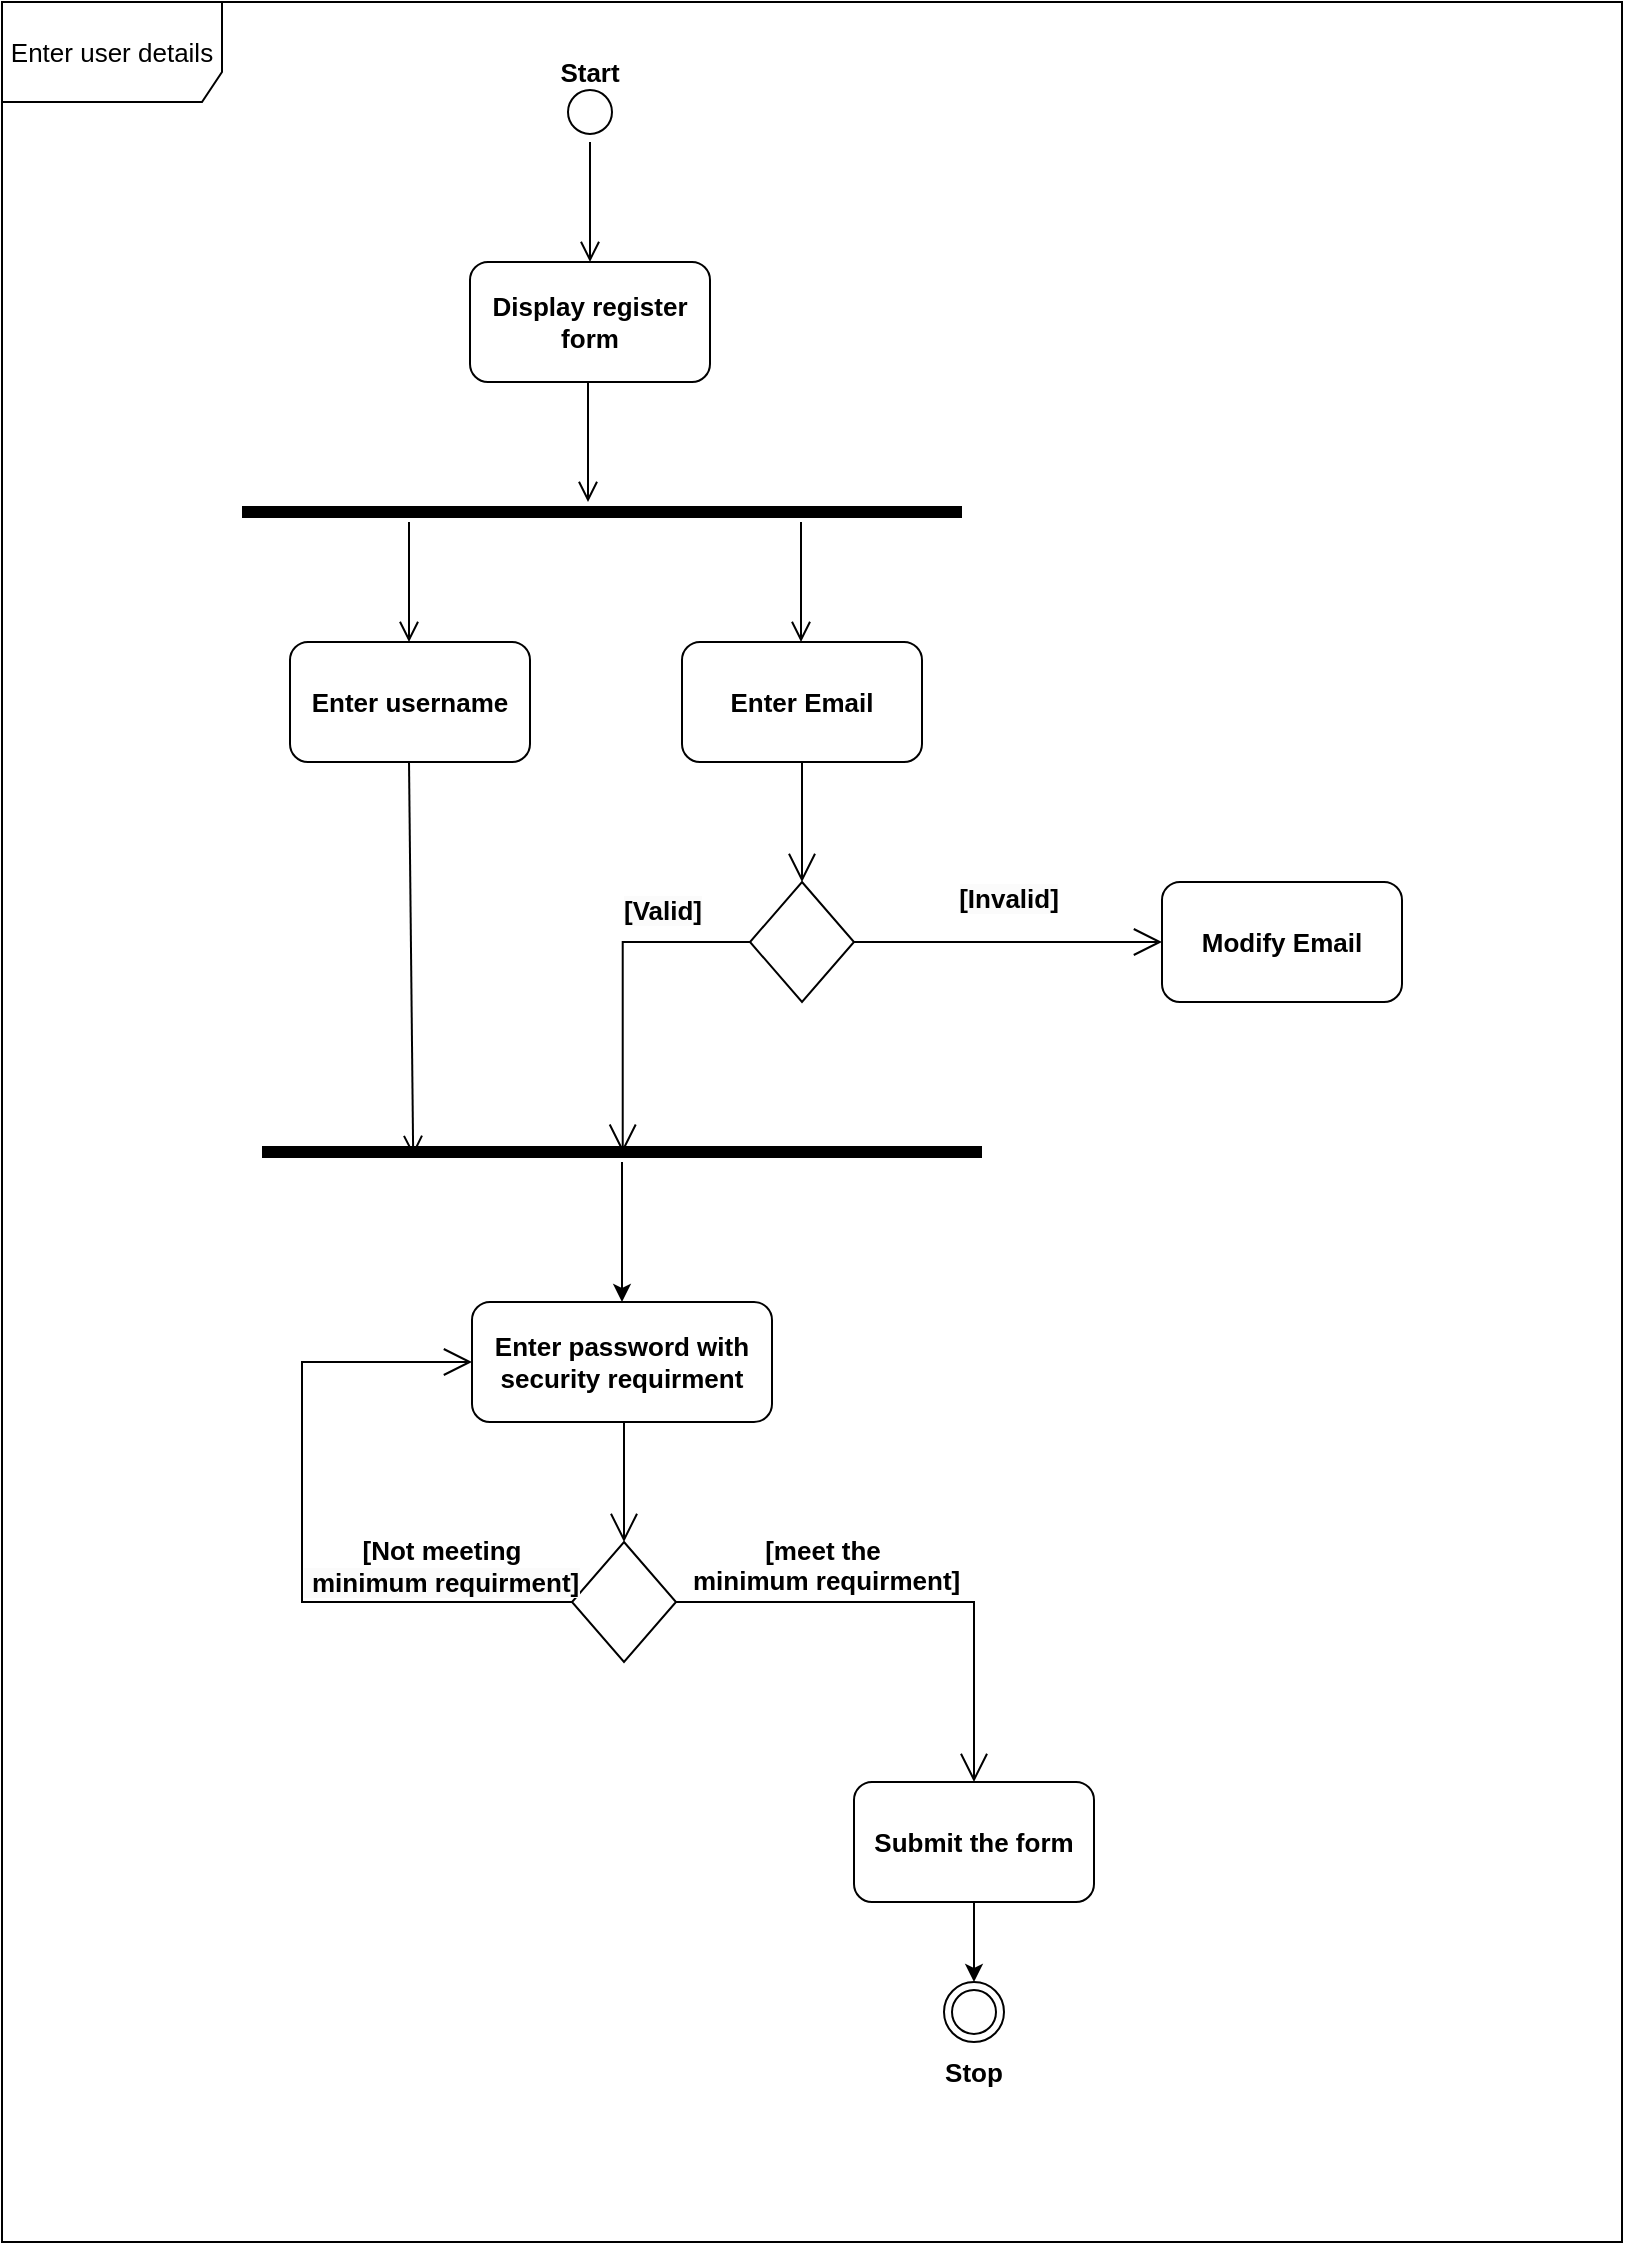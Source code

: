 <mxfile version="24.2.2" type="device">
  <diagram name="Page-1" id="9LVx1_QeqAcmdIWjwYUG">
    <mxGraphModel dx="1050" dy="557" grid="1" gridSize="10" guides="1" tooltips="1" connect="1" arrows="1" fold="1" page="1" pageScale="1" pageWidth="827" pageHeight="1169" math="0" shadow="0">
      <root>
        <mxCell id="0" />
        <mxCell id="1" parent="0" />
        <mxCell id="e5EJ17haBVkcdHC8dCGw-1" value="Enter user details" style="shape=umlFrame;whiteSpace=wrap;html=1;pointerEvents=0;width=110;height=50;fontSize=13;" vertex="1" parent="1">
          <mxGeometry x="10" y="40" width="810" height="1120" as="geometry" />
        </mxCell>
        <mxCell id="e5EJ17haBVkcdHC8dCGw-2" value="" style="ellipse;html=1;shape=startState;fontSize=13;" vertex="1" parent="1">
          <mxGeometry x="289" y="80" width="30" height="30" as="geometry" />
        </mxCell>
        <mxCell id="e5EJ17haBVkcdHC8dCGw-3" value="" style="edgeStyle=orthogonalEdgeStyle;html=1;verticalAlign=bottom;endArrow=open;endSize=8;rounded=0;fontSize=13;" edge="1" source="e5EJ17haBVkcdHC8dCGw-2" parent="1">
          <mxGeometry relative="1" as="geometry">
            <mxPoint x="304" y="170" as="targetPoint" />
          </mxGeometry>
        </mxCell>
        <mxCell id="e5EJ17haBVkcdHC8dCGw-4" value="&lt;b style=&quot;font-size: 13px;&quot;&gt;Start&lt;/b&gt;" style="text;html=1;align=center;verticalAlign=middle;whiteSpace=wrap;rounded=0;fontSize=13;" vertex="1" parent="1">
          <mxGeometry x="274" y="60" width="60" height="30" as="geometry" />
        </mxCell>
        <mxCell id="e5EJ17haBVkcdHC8dCGw-5" value="&lt;b style=&quot;font-size: 13px;&quot;&gt;Display register form&lt;/b&gt;" style="rounded=1;whiteSpace=wrap;html=1;fontSize=13;" vertex="1" parent="1">
          <mxGeometry x="244" y="170" width="120" height="60" as="geometry" />
        </mxCell>
        <mxCell id="e5EJ17haBVkcdHC8dCGw-10" value="" style="edgeStyle=orthogonalEdgeStyle;html=1;verticalAlign=bottom;endArrow=open;endSize=8;rounded=0;fontSize=13;" edge="1" parent="1">
          <mxGeometry relative="1" as="geometry">
            <mxPoint x="303" y="290" as="targetPoint" />
            <mxPoint x="303" y="230" as="sourcePoint" />
          </mxGeometry>
        </mxCell>
        <mxCell id="e5EJ17haBVkcdHC8dCGw-11" value="" style="shape=line;html=1;strokeWidth=6;fontSize=13;" vertex="1" parent="1">
          <mxGeometry x="130" y="290" width="360" height="10" as="geometry" />
        </mxCell>
        <mxCell id="e5EJ17haBVkcdHC8dCGw-13" value="&lt;b style=&quot;font-size: 13px;&quot;&gt;Enter username&lt;/b&gt;" style="rounded=1;whiteSpace=wrap;html=1;fontSize=13;" vertex="1" parent="1">
          <mxGeometry x="154" y="360" width="120" height="60" as="geometry" />
        </mxCell>
        <mxCell id="e5EJ17haBVkcdHC8dCGw-14" value="&lt;b style=&quot;font-size: 13px;&quot;&gt;Enter Email&lt;/b&gt;" style="rounded=1;whiteSpace=wrap;html=1;fontSize=13;" vertex="1" parent="1">
          <mxGeometry x="350" y="360" width="120" height="60" as="geometry" />
        </mxCell>
        <mxCell id="e5EJ17haBVkcdHC8dCGw-16" value="" style="edgeStyle=orthogonalEdgeStyle;html=1;verticalAlign=bottom;endArrow=open;endSize=8;rounded=0;fontSize=13;" edge="1" parent="1">
          <mxGeometry relative="1" as="geometry">
            <mxPoint x="213.5" y="360" as="targetPoint" />
            <mxPoint x="213.5" y="300" as="sourcePoint" />
          </mxGeometry>
        </mxCell>
        <mxCell id="e5EJ17haBVkcdHC8dCGw-17" value="" style="edgeStyle=orthogonalEdgeStyle;html=1;verticalAlign=bottom;endArrow=open;endSize=8;rounded=0;fontSize=13;" edge="1" parent="1">
          <mxGeometry relative="1" as="geometry">
            <mxPoint x="409.5" y="360" as="targetPoint" />
            <mxPoint x="409.5" y="300" as="sourcePoint" />
          </mxGeometry>
        </mxCell>
        <mxCell id="e5EJ17haBVkcdHC8dCGw-28" value="" style="edgeStyle=orthogonalEdgeStyle;rounded=0;orthogonalLoop=1;jettySize=auto;html=1;fontSize=13;" edge="1" parent="1" source="e5EJ17haBVkcdHC8dCGw-18" target="e5EJ17haBVkcdHC8dCGw-27">
          <mxGeometry relative="1" as="geometry" />
        </mxCell>
        <mxCell id="e5EJ17haBVkcdHC8dCGw-18" value="" style="shape=line;html=1;strokeWidth=6;fontSize=13;" vertex="1" parent="1">
          <mxGeometry x="140" y="610" width="360" height="10" as="geometry" />
        </mxCell>
        <mxCell id="e5EJ17haBVkcdHC8dCGw-19" value="" style="html=1;verticalAlign=bottom;endArrow=open;endSize=8;rounded=0;entryX=0.21;entryY=0.7;entryDx=0;entryDy=0;entryPerimeter=0;fontSize=13;" edge="1" parent="1" target="e5EJ17haBVkcdHC8dCGw-18">
          <mxGeometry relative="1" as="geometry">
            <mxPoint x="213.5" y="480" as="targetPoint" />
            <mxPoint x="213.5" y="420" as="sourcePoint" />
          </mxGeometry>
        </mxCell>
        <mxCell id="e5EJ17haBVkcdHC8dCGw-20" value="" style="shape=rhombus;html=1;verticalLabelPosition=bottom;verticalAlignment=top;fontSize=13;" vertex="1" parent="1">
          <mxGeometry x="384" y="480" width="52" height="60" as="geometry" />
        </mxCell>
        <mxCell id="e5EJ17haBVkcdHC8dCGw-21" value="" style="edgeStyle=elbowEdgeStyle;html=1;elbow=horizontal;align=right;verticalAlign=bottom;endArrow=none;rounded=0;labelBackgroundColor=none;startArrow=open;startSize=12;fontSize=13;" edge="1" source="e5EJ17haBVkcdHC8dCGw-20" parent="1">
          <mxGeometry relative="1" as="geometry">
            <mxPoint x="410" y="420" as="targetPoint" />
          </mxGeometry>
        </mxCell>
        <mxCell id="e5EJ17haBVkcdHC8dCGw-22" value="&#xa;&lt;b style=&quot;forced-color-adjust: none; color: rgb(0, 0, 0); font-family: Helvetica; font-size: 13px; font-style: normal; font-variant-ligatures: normal; font-variant-caps: normal; letter-spacing: normal; orphans: 2; text-align: center; text-indent: 0px; text-transform: none; widows: 2; word-spacing: 0px; -webkit-text-stroke-width: 0px; white-space: nowrap; background-color: rgb(251, 251, 251); text-decoration-thickness: initial; text-decoration-style: initial; text-decoration-color: initial;&quot;&gt;&lt;font style=&quot;forced-color-adjust: none; font-size: 13px;&quot;&gt;[Invalid]&lt;/font&gt;&lt;/b&gt;&#xa;&#xa;" style="edgeStyle=elbowEdgeStyle;html=1;verticalAlign=bottom;endArrow=open;rounded=0;labelBackgroundColor=none;endSize=12;entryX=0;entryY=0.5;entryDx=0;entryDy=0;elbow=vertical;fontSize=13;" edge="1" source="e5EJ17haBVkcdHC8dCGw-20" parent="1" target="e5EJ17haBVkcdHC8dCGw-25">
          <mxGeometry y="-20" relative="1" as="geometry">
            <mxPoint x="540" y="510" as="targetPoint" />
            <mxPoint as="offset" />
          </mxGeometry>
        </mxCell>
        <mxCell id="e5EJ17haBVkcdHC8dCGw-23" value="" style="edgeStyle=elbowEdgeStyle;html=1;verticalAlign=bottom;endArrow=open;rounded=0;labelBackgroundColor=none;endSize=12;elbow=vertical;entryX=0.501;entryY=0.54;entryDx=0;entryDy=0;entryPerimeter=0;fontSize=13;" edge="1" source="e5EJ17haBVkcdHC8dCGw-20" parent="1" target="e5EJ17haBVkcdHC8dCGw-18">
          <mxGeometry relative="1" as="geometry">
            <mxPoint x="280" y="510" as="targetPoint" />
            <Array as="points">
              <mxPoint x="360" y="510" />
            </Array>
          </mxGeometry>
        </mxCell>
        <mxCell id="e5EJ17haBVkcdHC8dCGw-25" value="&lt;b style=&quot;font-size: 13px;&quot;&gt;Modify Email&lt;/b&gt;" style="rounded=1;whiteSpace=wrap;html=1;fontSize=13;" vertex="1" parent="1">
          <mxGeometry x="590" y="480" width="120" height="60" as="geometry" />
        </mxCell>
        <mxCell id="e5EJ17haBVkcdHC8dCGw-26" value="&lt;b style=&quot;forced-color-adjust: none; color: rgb(0, 0, 0); font-family: Helvetica; font-size: 13px; font-style: normal; font-variant-ligatures: normal; font-variant-caps: normal; letter-spacing: normal; orphans: 2; text-align: center; text-indent: 0px; text-transform: none; widows: 2; word-spacing: 0px; -webkit-text-stroke-width: 0px; white-space: nowrap; background-color: rgb(251, 251, 251); text-decoration-thickness: initial; text-decoration-style: initial; text-decoration-color: initial;&quot;&gt;&lt;font style=&quot;forced-color-adjust: none; font-size: 13px;&quot;&gt;[Valid]&lt;/font&gt;&lt;/b&gt;" style="text;whiteSpace=wrap;html=1;fontSize=13;" vertex="1" parent="1">
          <mxGeometry x="319" y="480" width="70" height="30" as="geometry" />
        </mxCell>
        <mxCell id="e5EJ17haBVkcdHC8dCGw-27" value="&lt;b style=&quot;font-size: 13px;&quot;&gt;Enter password with&lt;/b&gt;&lt;div style=&quot;font-size: 13px;&quot;&gt;&lt;b style=&quot;font-size: 13px;&quot;&gt;security requirment&lt;/b&gt;&lt;/div&gt;" style="rounded=1;whiteSpace=wrap;html=1;fontSize=13;" vertex="1" parent="1">
          <mxGeometry x="245" y="690" width="150" height="60" as="geometry" />
        </mxCell>
        <mxCell id="e5EJ17haBVkcdHC8dCGw-29" value="" style="shape=rhombus;html=1;verticalLabelPosition=bottom;verticalAlignment=top;fontSize=13;" vertex="1" parent="1">
          <mxGeometry x="295" y="810" width="52" height="60" as="geometry" />
        </mxCell>
        <mxCell id="e5EJ17haBVkcdHC8dCGw-30" value="" style="edgeStyle=elbowEdgeStyle;html=1;elbow=horizontal;align=right;verticalAlign=bottom;endArrow=none;rounded=0;labelBackgroundColor=none;startArrow=open;startSize=12;fontSize=13;" edge="1" parent="1" source="e5EJ17haBVkcdHC8dCGw-29">
          <mxGeometry relative="1" as="geometry">
            <mxPoint x="321" y="750" as="targetPoint" />
          </mxGeometry>
        </mxCell>
        <mxCell id="e5EJ17haBVkcdHC8dCGw-31" value="&lt;div style=&quot;font-size: 13px; text-wrap: wrap;&quot;&gt;&lt;b style=&quot;text-wrap: nowrap; font-size: 13px;&quot;&gt;&lt;font style=&quot;font-size: 13px;&quot;&gt;[meet the&lt;/font&gt;&lt;/b&gt;&lt;/div&gt;&lt;div style=&quot;font-size: 13px; text-wrap: wrap;&quot;&gt;&lt;b style=&quot;font-size: 13px; text-wrap: nowrap;&quot;&gt;&lt;font style=&quot;font-size: 13px;&quot;&gt;&amp;nbsp;minimum requirment]&lt;/font&gt;&lt;/b&gt;&lt;/div&gt;" style="edgeStyle=elbowEdgeStyle;html=1;verticalAlign=bottom;endArrow=open;rounded=0;labelBackgroundColor=none;endSize=12;entryX=0.5;entryY=0;entryDx=0;entryDy=0;elbow=vertical;fontSize=13;" edge="1" parent="1" source="e5EJ17haBVkcdHC8dCGw-29" target="e5EJ17haBVkcdHC8dCGw-35">
          <mxGeometry x="-0.389" relative="1" as="geometry">
            <mxPoint x="501" y="840" as="targetPoint" />
            <mxPoint as="offset" />
            <Array as="points">
              <mxPoint x="360" y="840" />
            </Array>
          </mxGeometry>
        </mxCell>
        <mxCell id="e5EJ17haBVkcdHC8dCGw-32" value="" style="edgeStyle=elbowEdgeStyle;html=1;verticalAlign=bottom;endArrow=open;rounded=0;labelBackgroundColor=none;endSize=12;elbow=vertical;entryX=0;entryY=0.5;entryDx=0;entryDy=0;fontSize=13;" edge="1" parent="1" source="e5EJ17haBVkcdHC8dCGw-29" target="e5EJ17haBVkcdHC8dCGw-27">
          <mxGeometry relative="1" as="geometry">
            <mxPoint x="231" y="945" as="targetPoint" />
            <Array as="points">
              <mxPoint x="160" y="840" />
            </Array>
          </mxGeometry>
        </mxCell>
        <mxCell id="e5EJ17haBVkcdHC8dCGw-34" value="&lt;div style=&quot;font-size: 13px;&quot;&gt;&lt;b style=&quot;text-wrap: nowrap; font-size: 13px;&quot;&gt;&lt;font style=&quot;font-size: 13px;&quot;&gt;[Not meeting&lt;/font&gt;&lt;/b&gt;&lt;/div&gt;&lt;div style=&quot;font-size: 13px;&quot;&gt;&lt;b style=&quot;forced-color-adjust: none; color: rgb(0, 0, 0); font-family: Helvetica; font-size: 13px; font-style: normal; font-variant-ligatures: normal; font-variant-caps: normal; letter-spacing: normal; orphans: 2; text-indent: 0px; text-transform: none; widows: 2; word-spacing: 0px; -webkit-text-stroke-width: 0px; white-space: nowrap; background-color: rgb(251, 251, 251); text-decoration-thickness: initial; text-decoration-style: initial; text-decoration-color: initial;&quot;&gt;&lt;font style=&quot;forced-color-adjust: none; font-size: 13px;&quot;&gt;&amp;nbsp;minimum requirment]&lt;/font&gt;&lt;/b&gt;&lt;/div&gt;" style="text;whiteSpace=wrap;html=1;align=center;fontSize=13;" vertex="1" parent="1">
          <mxGeometry x="160" y="800" width="140" height="50" as="geometry" />
        </mxCell>
        <mxCell id="e5EJ17haBVkcdHC8dCGw-37" value="" style="edgeStyle=orthogonalEdgeStyle;rounded=0;orthogonalLoop=1;jettySize=auto;html=1;fontSize=13;" edge="1" parent="1" source="e5EJ17haBVkcdHC8dCGw-35" target="e5EJ17haBVkcdHC8dCGw-36">
          <mxGeometry relative="1" as="geometry" />
        </mxCell>
        <mxCell id="e5EJ17haBVkcdHC8dCGw-35" value="&lt;b style=&quot;font-size: 13px;&quot;&gt;Submit the form&lt;/b&gt;" style="rounded=1;whiteSpace=wrap;html=1;fontSize=13;" vertex="1" parent="1">
          <mxGeometry x="436" y="930" width="120" height="60" as="geometry" />
        </mxCell>
        <mxCell id="e5EJ17haBVkcdHC8dCGw-36" value="" style="ellipse;html=1;shape=endState;fontSize=13;" vertex="1" parent="1">
          <mxGeometry x="481" y="1030" width="30" height="30" as="geometry" />
        </mxCell>
        <mxCell id="e5EJ17haBVkcdHC8dCGw-38" value="&lt;b style=&quot;font-size: 13px;&quot;&gt;Stop&lt;/b&gt;" style="text;html=1;align=center;verticalAlign=middle;whiteSpace=wrap;rounded=0;fontSize=13;" vertex="1" parent="1">
          <mxGeometry x="466" y="1060" width="60" height="30" as="geometry" />
        </mxCell>
      </root>
    </mxGraphModel>
  </diagram>
</mxfile>
